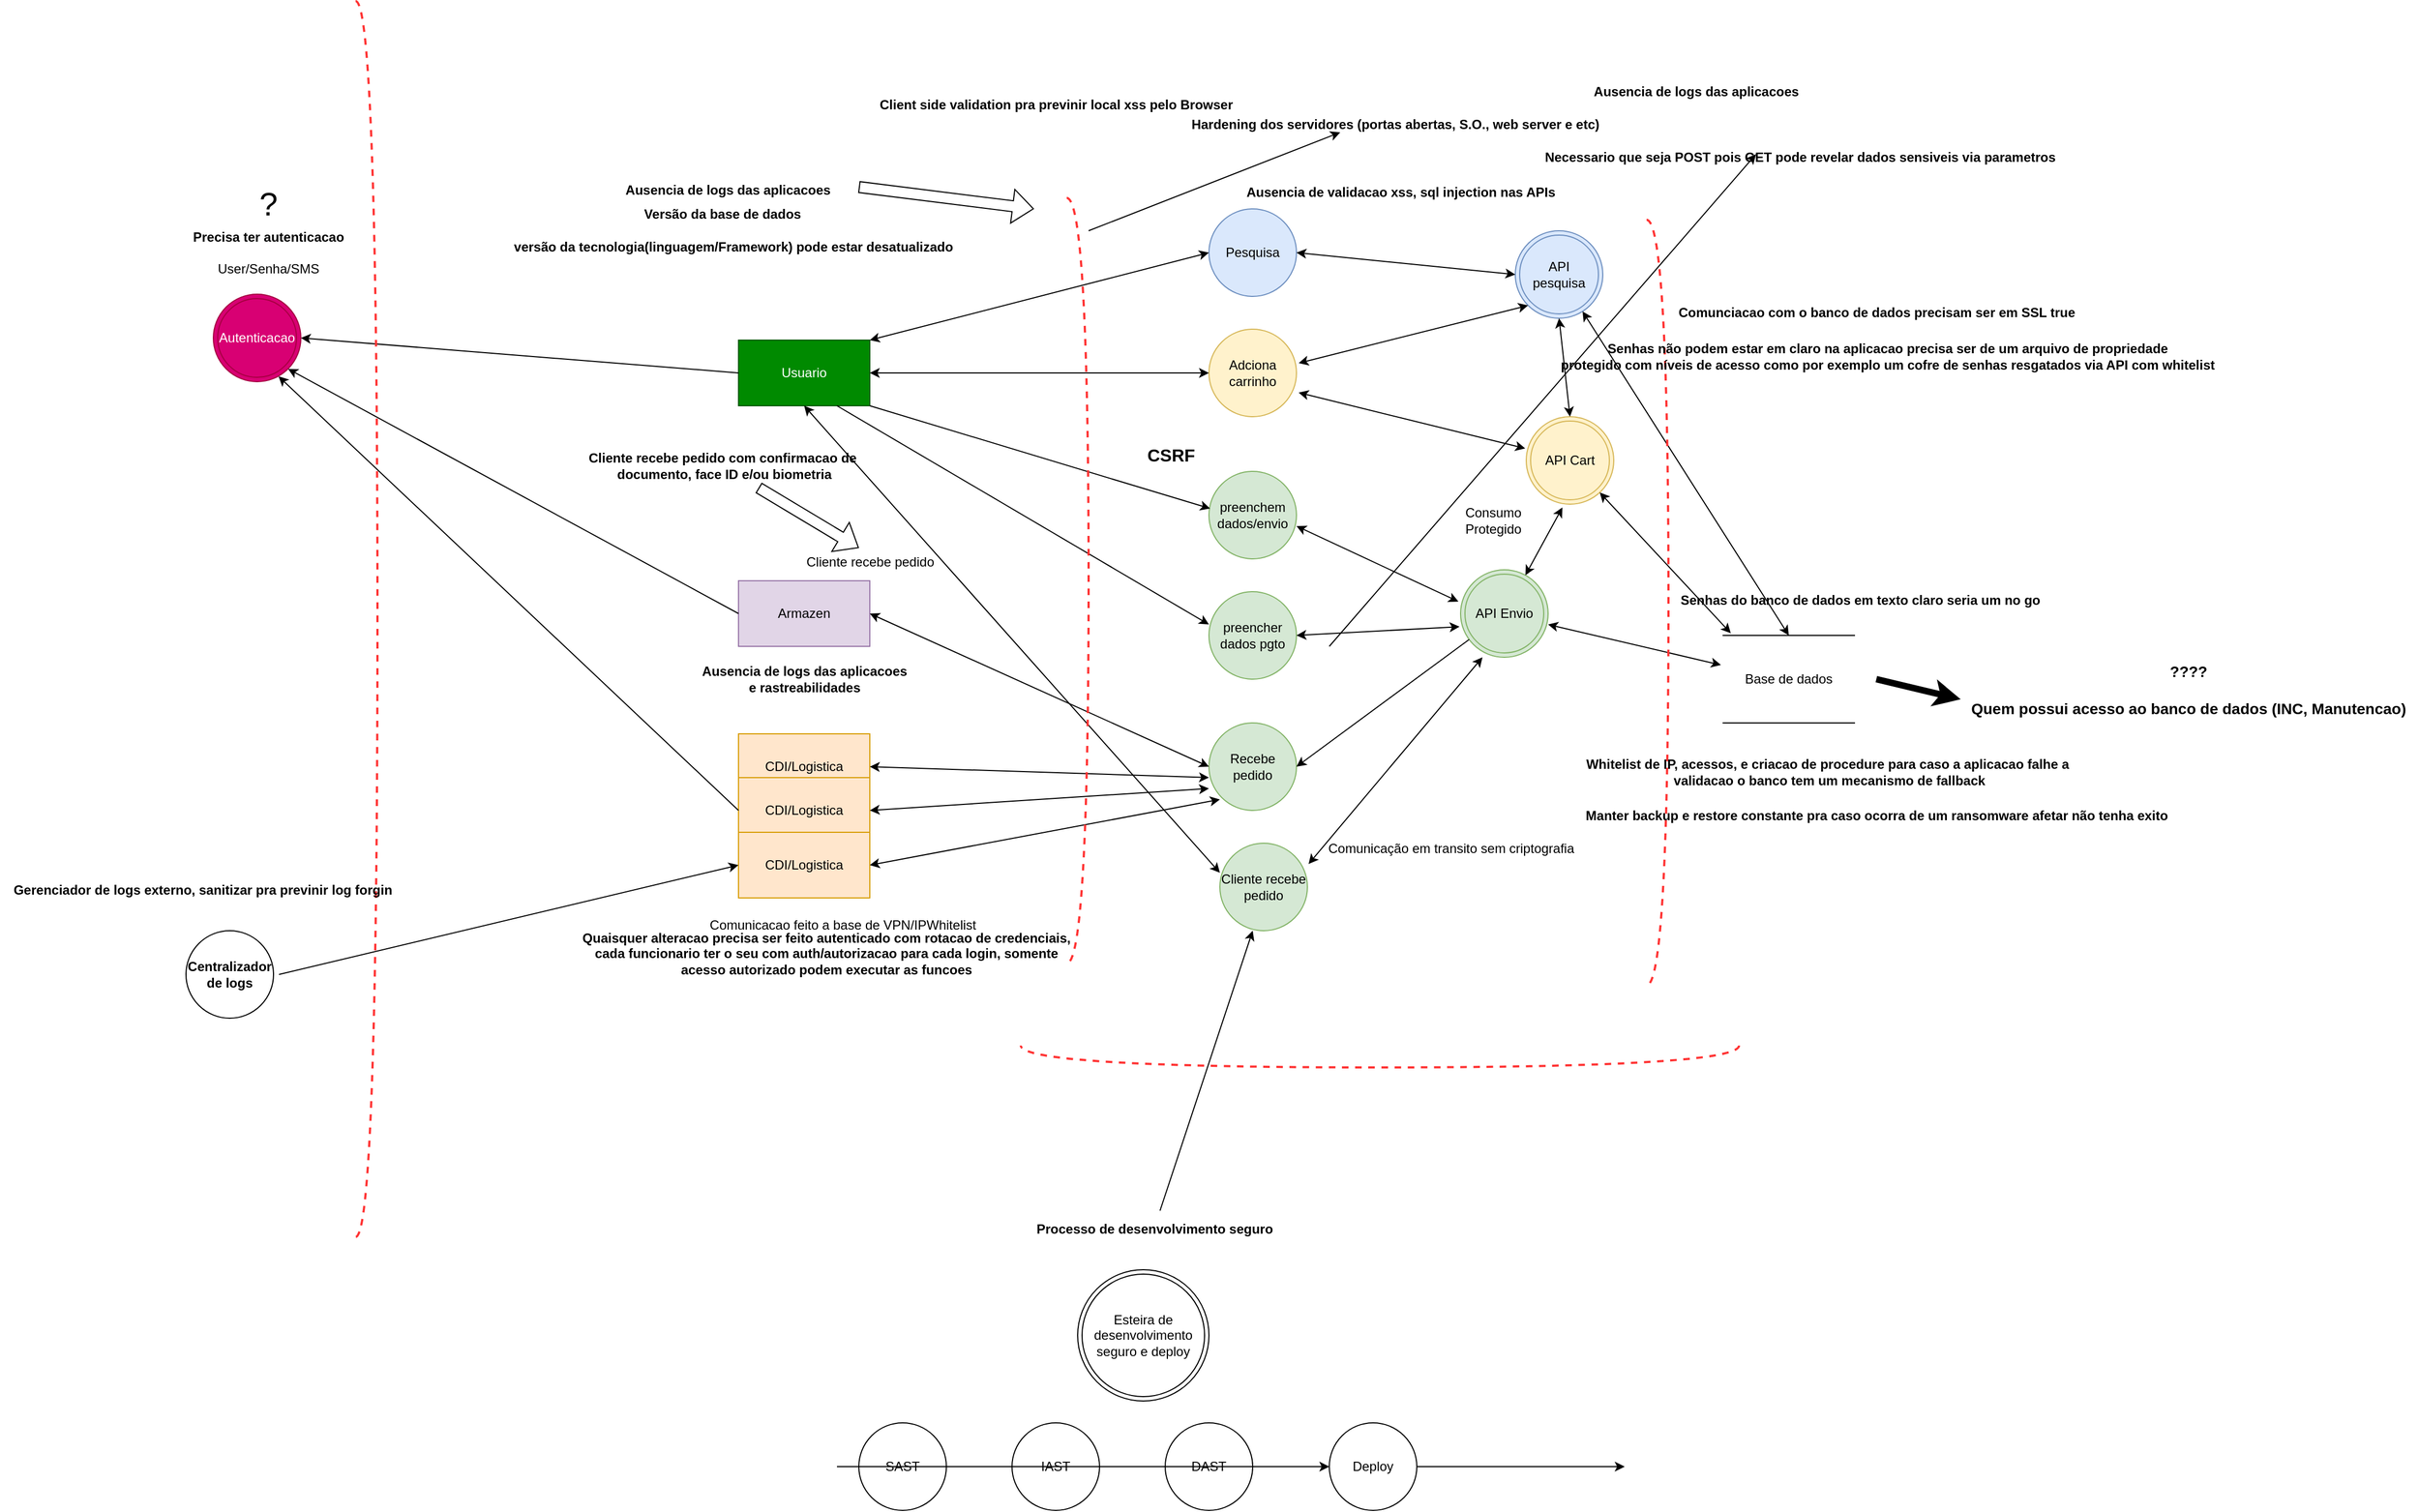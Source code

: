<mxfile version="23.1.1" type="device">
  <diagram name="Page-1" id="nmQ1KMtfZ3xa5qKo0cXA">
    <mxGraphModel dx="2758" dy="2384" grid="0" gridSize="10" guides="1" tooltips="1" connect="1" arrows="1" fold="1" page="1" pageScale="1" pageWidth="850" pageHeight="1100" math="0" shadow="0">
      <root>
        <mxCell id="0" />
        <mxCell id="1" parent="0" />
        <mxCell id="UQhN8Ryi71PqCZpBfAnT-66" value="API Cart" style="ellipse;shape=doubleEllipse;whiteSpace=wrap;html=1;aspect=fixed;fillColor=#fff2cc;strokeColor=#d6b656;" parent="1" vertex="1">
          <mxGeometry x="760" y="160" width="80" height="80" as="geometry" />
        </mxCell>
        <mxCell id="UQhN8Ryi71PqCZpBfAnT-68" value="Usuario" style="rounded=0;whiteSpace=wrap;html=1;fillColor=#008a00;fontColor=#ffffff;strokeColor=#005700;" parent="1" vertex="1">
          <mxGeometry x="40" y="90" width="120" height="60" as="geometry" />
        </mxCell>
        <mxCell id="UQhN8Ryi71PqCZpBfAnT-69" value="Adciona carrinho" style="ellipse;whiteSpace=wrap;html=1;aspect=fixed;fillColor=#fff2cc;strokeColor=#d6b656;" parent="1" vertex="1">
          <mxGeometry x="470" y="80" width="80" height="80" as="geometry" />
        </mxCell>
        <mxCell id="UQhN8Ryi71PqCZpBfAnT-70" value="Base de dados" style="shape=partialRectangle;whiteSpace=wrap;html=1;left=0;right=0;fillColor=none;" parent="1" vertex="1">
          <mxGeometry x="940" y="360" width="120" height="80" as="geometry" />
        </mxCell>
        <mxCell id="UQhN8Ryi71PqCZpBfAnT-71" value="" style="endArrow=classic;startArrow=classic;html=1;fontColor=#FF3333;rounded=0;entryX=0;entryY=0.5;entryDx=0;entryDy=0;" parent="1" target="UQhN8Ryi71PqCZpBfAnT-69" edge="1">
          <mxGeometry width="50" height="50" relative="1" as="geometry">
            <mxPoint x="160" y="120" as="sourcePoint" />
            <mxPoint x="210" y="70" as="targetPoint" />
          </mxGeometry>
        </mxCell>
        <mxCell id="UQhN8Ryi71PqCZpBfAnT-72" value="" style="endArrow=classic;startArrow=classic;html=1;fontColor=#FF3333;rounded=0;entryX=1.025;entryY=0.725;entryDx=0;entryDy=0;exitX=-0.012;exitY=0.363;exitDx=0;exitDy=0;exitPerimeter=0;entryPerimeter=0;" parent="1" source="UQhN8Ryi71PqCZpBfAnT-66" target="UQhN8Ryi71PqCZpBfAnT-69" edge="1">
          <mxGeometry width="50" height="50" relative="1" as="geometry">
            <mxPoint x="170" y="130" as="sourcePoint" />
            <mxPoint x="480" y="130" as="targetPoint" />
          </mxGeometry>
        </mxCell>
        <mxCell id="UQhN8Ryi71PqCZpBfAnT-73" value="Pesquisa" style="ellipse;whiteSpace=wrap;html=1;aspect=fixed;fillColor=#dae8fc;strokeColor=#6c8ebf;" parent="1" vertex="1">
          <mxGeometry x="470" y="-30" width="80" height="80" as="geometry" />
        </mxCell>
        <mxCell id="UQhN8Ryi71PqCZpBfAnT-74" value="" style="endArrow=classic;startArrow=classic;html=1;fontColor=#FF3333;rounded=0;entryX=0;entryY=0.5;entryDx=0;entryDy=0;exitX=1;exitY=0;exitDx=0;exitDy=0;" parent="1" source="UQhN8Ryi71PqCZpBfAnT-68" target="UQhN8Ryi71PqCZpBfAnT-73" edge="1">
          <mxGeometry width="50" height="50" relative="1" as="geometry">
            <mxPoint x="170" y="130" as="sourcePoint" />
            <mxPoint x="480" y="130" as="targetPoint" />
          </mxGeometry>
        </mxCell>
        <mxCell id="UQhN8Ryi71PqCZpBfAnT-75" value="API pesquisa" style="ellipse;shape=doubleEllipse;whiteSpace=wrap;html=1;aspect=fixed;fillColor=#dae8fc;strokeColor=#6c8ebf;" parent="1" vertex="1">
          <mxGeometry x="750" y="-10" width="80" height="80" as="geometry" />
        </mxCell>
        <mxCell id="UQhN8Ryi71PqCZpBfAnT-76" value="" style="endArrow=classic;startArrow=classic;html=1;fontColor=#FF3333;rounded=0;entryX=1;entryY=0.5;entryDx=0;entryDy=0;exitX=0;exitY=0.5;exitDx=0;exitDy=0;" parent="1" source="UQhN8Ryi71PqCZpBfAnT-75" target="UQhN8Ryi71PqCZpBfAnT-73" edge="1">
          <mxGeometry width="50" height="50" relative="1" as="geometry">
            <mxPoint x="360" y="240" as="sourcePoint" />
            <mxPoint x="410" y="190" as="targetPoint" />
          </mxGeometry>
        </mxCell>
        <mxCell id="UQhN8Ryi71PqCZpBfAnT-77" value="" style="endArrow=classic;startArrow=classic;html=1;fontColor=#FF3333;rounded=0;entryX=0.5;entryY=0;entryDx=0;entryDy=0;" parent="1" source="UQhN8Ryi71PqCZpBfAnT-75" target="UQhN8Ryi71PqCZpBfAnT-70" edge="1">
          <mxGeometry width="50" height="50" relative="1" as="geometry">
            <mxPoint x="760" y="40" as="sourcePoint" />
            <mxPoint x="560" y="20" as="targetPoint" />
          </mxGeometry>
        </mxCell>
        <mxCell id="UQhN8Ryi71PqCZpBfAnT-78" value="" style="endArrow=classic;startArrow=classic;html=1;fontColor=#FF3333;rounded=0;entryX=0.058;entryY=-0.025;entryDx=0;entryDy=0;entryPerimeter=0;" parent="1" source="UQhN8Ryi71PqCZpBfAnT-66" target="UQhN8Ryi71PqCZpBfAnT-70" edge="1">
          <mxGeometry width="50" height="50" relative="1" as="geometry">
            <mxPoint x="749" y="219" as="sourcePoint" />
            <mxPoint x="562" y="148" as="targetPoint" />
          </mxGeometry>
        </mxCell>
        <mxCell id="UQhN8Ryi71PqCZpBfAnT-79" value="preenchem dados/envio" style="ellipse;whiteSpace=wrap;html=1;aspect=fixed;fillColor=#d5e8d4;strokeColor=#82b366;" parent="1" vertex="1">
          <mxGeometry x="470" y="210" width="80" height="80" as="geometry" />
        </mxCell>
        <mxCell id="UQhN8Ryi71PqCZpBfAnT-80" value="API Envio" style="ellipse;shape=doubleEllipse;whiteSpace=wrap;html=1;aspect=fixed;fillColor=#d5e8d4;strokeColor=#82b366;" parent="1" vertex="1">
          <mxGeometry x="700" y="300" width="80" height="80" as="geometry" />
        </mxCell>
        <mxCell id="UQhN8Ryi71PqCZpBfAnT-81" value="" style="endArrow=classic;startArrow=classic;html=1;fontColor=#FF3333;rounded=0;entryX=1;entryY=0.625;entryDx=0;entryDy=0;exitX=-0.025;exitY=0.363;exitDx=0;exitDy=0;exitPerimeter=0;entryPerimeter=0;" parent="1" source="UQhN8Ryi71PqCZpBfAnT-80" target="UQhN8Ryi71PqCZpBfAnT-79" edge="1">
          <mxGeometry width="50" height="50" relative="1" as="geometry">
            <mxPoint x="749" y="219" as="sourcePoint" />
            <mxPoint x="562" y="148" as="targetPoint" />
          </mxGeometry>
        </mxCell>
        <mxCell id="UQhN8Ryi71PqCZpBfAnT-82" value="" style="endArrow=classic;startArrow=classic;html=1;fontColor=#FF3333;rounded=0;entryX=0.413;entryY=1.038;entryDx=0;entryDy=0;entryPerimeter=0;" parent="1" source="UQhN8Ryi71PqCZpBfAnT-80" target="UQhN8Ryi71PqCZpBfAnT-66" edge="1">
          <mxGeometry width="50" height="50" relative="1" as="geometry">
            <mxPoint x="708" y="339" as="sourcePoint" />
            <mxPoint x="560" y="260" as="targetPoint" />
          </mxGeometry>
        </mxCell>
        <mxCell id="UQhN8Ryi71PqCZpBfAnT-83" value="" style="endArrow=classic;startArrow=classic;html=1;fontColor=#FF3333;rounded=0;entryX=0;entryY=1;entryDx=0;entryDy=0;exitX=1.025;exitY=0.388;exitDx=0;exitDy=0;exitPerimeter=0;" parent="1" source="UQhN8Ryi71PqCZpBfAnT-69" target="UQhN8Ryi71PqCZpBfAnT-75" edge="1">
          <mxGeometry width="50" height="50" relative="1" as="geometry">
            <mxPoint x="769" y="315" as="sourcePoint" />
            <mxPoint x="803" y="253" as="targetPoint" />
          </mxGeometry>
        </mxCell>
        <mxCell id="UQhN8Ryi71PqCZpBfAnT-84" value="" style="endArrow=classic;html=1;fontColor=#FF3333;rounded=0;entryX=0.013;entryY=0.425;entryDx=0;entryDy=0;entryPerimeter=0;exitX=1;exitY=1;exitDx=0;exitDy=0;" parent="1" source="UQhN8Ryi71PqCZpBfAnT-68" target="UQhN8Ryi71PqCZpBfAnT-79" edge="1">
          <mxGeometry width="50" height="50" relative="1" as="geometry">
            <mxPoint x="230" y="200" as="sourcePoint" />
            <mxPoint x="280" y="150" as="targetPoint" />
          </mxGeometry>
        </mxCell>
        <mxCell id="UQhN8Ryi71PqCZpBfAnT-85" value="preencher dados pgto" style="ellipse;whiteSpace=wrap;html=1;aspect=fixed;fillColor=#d5e8d4;strokeColor=#82b366;" parent="1" vertex="1">
          <mxGeometry x="470" y="320" width="80" height="80" as="geometry" />
        </mxCell>
        <mxCell id="UQhN8Ryi71PqCZpBfAnT-86" value="" style="endArrow=classic;html=1;fontColor=#FF3333;rounded=0;exitX=0.75;exitY=1;exitDx=0;exitDy=0;" parent="1" source="UQhN8Ryi71PqCZpBfAnT-68" edge="1">
          <mxGeometry width="50" height="50" relative="1" as="geometry">
            <mxPoint x="170" y="160" as="sourcePoint" />
            <mxPoint x="470" y="350" as="targetPoint" />
          </mxGeometry>
        </mxCell>
        <mxCell id="UQhN8Ryi71PqCZpBfAnT-87" value="" style="endArrow=classic;startArrow=classic;html=1;fontColor=#FF3333;rounded=0;exitX=-0.012;exitY=0.65;exitDx=0;exitDy=0;exitPerimeter=0;entryX=1;entryY=0.5;entryDx=0;entryDy=0;" parent="1" source="UQhN8Ryi71PqCZpBfAnT-80" target="UQhN8Ryi71PqCZpBfAnT-85" edge="1">
          <mxGeometry width="50" height="50" relative="1" as="geometry">
            <mxPoint x="708" y="339" as="sourcePoint" />
            <mxPoint x="560" y="360" as="targetPoint" />
          </mxGeometry>
        </mxCell>
        <mxCell id="UQhN8Ryi71PqCZpBfAnT-88" value="Armazen" style="rounded=0;whiteSpace=wrap;html=1;fillColor=#e1d5e7;strokeColor=#9673a6;" parent="1" vertex="1">
          <mxGeometry x="40" y="310" width="120" height="60" as="geometry" />
        </mxCell>
        <mxCell id="UQhN8Ryi71PqCZpBfAnT-90" value="Recebe pedido" style="ellipse;whiteSpace=wrap;html=1;aspect=fixed;fillColor=#d5e8d4;strokeColor=#82b366;" parent="1" vertex="1">
          <mxGeometry x="470" y="440" width="80" height="80" as="geometry" />
        </mxCell>
        <mxCell id="UQhN8Ryi71PqCZpBfAnT-91" value="" style="endArrow=classic;html=1;fontColor=#FF3333;rounded=0;entryX=1;entryY=0.5;entryDx=0;entryDy=0;" parent="1" source="UQhN8Ryi71PqCZpBfAnT-80" target="UQhN8Ryi71PqCZpBfAnT-90" edge="1">
          <mxGeometry width="50" height="50" relative="1" as="geometry">
            <mxPoint x="720" y="460" as="sourcePoint" />
            <mxPoint x="770" y="410" as="targetPoint" />
          </mxGeometry>
        </mxCell>
        <mxCell id="UQhN8Ryi71PqCZpBfAnT-92" value="" style="endArrow=classic;startArrow=classic;html=1;fontColor=#FF3333;rounded=0;entryX=0;entryY=0.5;entryDx=0;entryDy=0;exitX=1;exitY=0.5;exitDx=0;exitDy=0;" parent="1" source="UQhN8Ryi71PqCZpBfAnT-88" target="UQhN8Ryi71PqCZpBfAnT-90" edge="1">
          <mxGeometry width="50" height="50" relative="1" as="geometry">
            <mxPoint x="160" y="490" as="sourcePoint" />
            <mxPoint x="210" y="440" as="targetPoint" />
          </mxGeometry>
        </mxCell>
        <mxCell id="UQhN8Ryi71PqCZpBfAnT-93" value="CDI/Logistica" style="rounded=0;whiteSpace=wrap;html=1;fillColor=#ffe6cc;strokeColor=#d79b00;" parent="1" vertex="1">
          <mxGeometry x="40" y="450" width="120" height="60" as="geometry" />
        </mxCell>
        <mxCell id="UQhN8Ryi71PqCZpBfAnT-94" value="" style="endArrow=classic;startArrow=classic;html=1;fontColor=#FF3333;rounded=0;exitX=1;exitY=0.5;exitDx=0;exitDy=0;" parent="1" source="UQhN8Ryi71PqCZpBfAnT-93" edge="1">
          <mxGeometry width="50" height="50" relative="1" as="geometry">
            <mxPoint x="170" y="350" as="sourcePoint" />
            <mxPoint x="470" y="490" as="targetPoint" />
          </mxGeometry>
        </mxCell>
        <mxCell id="UQhN8Ryi71PqCZpBfAnT-95" value="" style="endArrow=classic;startArrow=classic;html=1;fontColor=#FF3333;rounded=0;entryX=-0.017;entryY=0.338;entryDx=0;entryDy=0;entryPerimeter=0;" parent="1" target="UQhN8Ryi71PqCZpBfAnT-70" edge="1">
          <mxGeometry width="50" height="50" relative="1" as="geometry">
            <mxPoint x="780" y="350" as="sourcePoint" />
            <mxPoint x="930" y="390" as="targetPoint" />
          </mxGeometry>
        </mxCell>
        <mxCell id="UQhN8Ryi71PqCZpBfAnT-97" value="CDI/Logistica" style="rounded=0;whiteSpace=wrap;html=1;fillColor=#ffe6cc;strokeColor=#d79b00;" parent="1" vertex="1">
          <mxGeometry x="40" y="490" width="120" height="60" as="geometry" />
        </mxCell>
        <mxCell id="UQhN8Ryi71PqCZpBfAnT-98" value="CDI/Logistica" style="rounded=0;whiteSpace=wrap;html=1;fillColor=#ffe6cc;strokeColor=#d79b00;" parent="1" vertex="1">
          <mxGeometry x="40" y="540" width="120" height="60" as="geometry" />
        </mxCell>
        <mxCell id="UQhN8Ryi71PqCZpBfAnT-99" value="" style="endArrow=classic;startArrow=classic;html=1;fontColor=#FF3333;rounded=0;exitX=1;exitY=0.5;exitDx=0;exitDy=0;" parent="1" source="UQhN8Ryi71PqCZpBfAnT-97" edge="1">
          <mxGeometry width="50" height="50" relative="1" as="geometry">
            <mxPoint x="170" y="490" as="sourcePoint" />
            <mxPoint x="470" y="500" as="targetPoint" />
          </mxGeometry>
        </mxCell>
        <mxCell id="UQhN8Ryi71PqCZpBfAnT-100" value="" style="endArrow=classic;startArrow=classic;html=1;fontColor=#FF3333;rounded=0;exitX=1;exitY=0.5;exitDx=0;exitDy=0;" parent="1" source="UQhN8Ryi71PqCZpBfAnT-98" edge="1">
          <mxGeometry width="50" height="50" relative="1" as="geometry">
            <mxPoint x="170" y="530" as="sourcePoint" />
            <mxPoint x="480" y="510" as="targetPoint" />
          </mxGeometry>
        </mxCell>
        <mxCell id="UQhN8Ryi71PqCZpBfAnT-101" value="Cliente recebe pedido" style="ellipse;whiteSpace=wrap;html=1;aspect=fixed;fillColor=#d5e8d4;strokeColor=#82b366;" parent="1" vertex="1">
          <mxGeometry x="480" y="550" width="80" height="80" as="geometry" />
        </mxCell>
        <mxCell id="UQhN8Ryi71PqCZpBfAnT-102" value="" style="endArrow=classic;startArrow=classic;html=1;fontColor=#FF3333;rounded=0;exitX=0.5;exitY=1;exitDx=0;exitDy=0;entryX=0;entryY=0.338;entryDx=0;entryDy=0;entryPerimeter=0;" parent="1" source="UQhN8Ryi71PqCZpBfAnT-68" target="UQhN8Ryi71PqCZpBfAnT-101" edge="1">
          <mxGeometry width="50" height="50" relative="1" as="geometry">
            <mxPoint x="170" y="580" as="sourcePoint" />
            <mxPoint x="490" y="520" as="targetPoint" />
          </mxGeometry>
        </mxCell>
        <mxCell id="UQhN8Ryi71PqCZpBfAnT-103" value="" style="endArrow=classic;startArrow=classic;html=1;fontColor=#FF3333;rounded=0;exitX=0.25;exitY=1;exitDx=0;exitDy=0;exitPerimeter=0;entryX=1.013;entryY=0.238;entryDx=0;entryDy=0;entryPerimeter=0;" parent="1" source="UQhN8Ryi71PqCZpBfAnT-80" target="UQhN8Ryi71PqCZpBfAnT-101" edge="1">
          <mxGeometry width="50" height="50" relative="1" as="geometry">
            <mxPoint x="170" y="580" as="sourcePoint" />
            <mxPoint x="570" y="580" as="targetPoint" />
          </mxGeometry>
        </mxCell>
        <mxCell id="UQhN8Ryi71PqCZpBfAnT-107" value="" style="shape=requiredInterface;html=1;verticalLabelPosition=bottom;dashed=1;strokeColor=#FF3333;strokeWidth=2;fillColor=none;fontColor=#FF3333;align=center;verticalAlign=top;labelPosition=center;" parent="1" vertex="1">
          <mxGeometry x="340" y="-40" width="20" height="700" as="geometry" />
        </mxCell>
        <mxCell id="UQhN8Ryi71PqCZpBfAnT-108" value="" style="shape=requiredInterface;html=1;verticalLabelPosition=bottom;dashed=1;strokeColor=#FF3333;strokeWidth=2;fillColor=none;fontColor=#FF3333;align=center;verticalAlign=top;labelPosition=center;" parent="1" vertex="1">
          <mxGeometry x="870" y="-20" width="20" height="700" as="geometry" />
        </mxCell>
        <mxCell id="UQhN8Ryi71PqCZpBfAnT-109" value="&lt;b&gt;Ausencia de logs das aplicacoes&lt;/b&gt;" style="text;html=1;align=center;verticalAlign=middle;resizable=0;points=[];autosize=1;strokeColor=none;fillColor=none;" parent="1" vertex="1">
          <mxGeometry x="-75" y="-62" width="210" height="30" as="geometry" />
        </mxCell>
        <mxCell id="UQhN8Ryi71PqCZpBfAnT-111" value="" style="shape=flexArrow;endArrow=classic;html=1;rounded=0;" parent="1" edge="1">
          <mxGeometry width="50" height="50" relative="1" as="geometry">
            <mxPoint x="150" y="-50" as="sourcePoint" />
            <mxPoint x="310" y="-30" as="targetPoint" />
          </mxGeometry>
        </mxCell>
        <mxCell id="UQhN8Ryi71PqCZpBfAnT-112" value="&lt;b&gt;Ausencia de validacao xss, sql injection nas APIs&lt;/b&gt;" style="text;html=1;align=center;verticalAlign=middle;resizable=0;points=[];autosize=1;strokeColor=none;fillColor=none;" parent="1" vertex="1">
          <mxGeometry x="490" y="-60" width="310" height="30" as="geometry" />
        </mxCell>
        <mxCell id="UQhN8Ryi71PqCZpBfAnT-117" value="&lt;b&gt;Versão da base de dados&lt;/b&gt;" style="text;html=1;align=center;verticalAlign=middle;resizable=0;points=[];autosize=1;strokeColor=none;fillColor=none;" parent="1" vertex="1">
          <mxGeometry x="-60" y="-40" width="170" height="30" as="geometry" />
        </mxCell>
        <mxCell id="UQhN8Ryi71PqCZpBfAnT-119" value="&lt;b&gt;versão da tecnologia(linguagem/Framework) pode estar desatualizado&lt;/b&gt;" style="text;html=1;align=center;verticalAlign=middle;resizable=0;points=[];autosize=1;strokeColor=none;fillColor=none;" parent="1" vertex="1">
          <mxGeometry x="-175" y="-10" width="420" height="30" as="geometry" />
        </mxCell>
        <mxCell id="UQhN8Ryi71PqCZpBfAnT-120" value="&lt;b&gt;Ausencia de logs das aplicacoes&lt;br&gt;e rastreabilidades&lt;/b&gt;" style="text;html=1;align=center;verticalAlign=middle;resizable=0;points=[];autosize=1;strokeColor=none;fillColor=none;" parent="1" vertex="1">
          <mxGeometry x="-5" y="380" width="210" height="40" as="geometry" />
        </mxCell>
        <mxCell id="UQhN8Ryi71PqCZpBfAnT-121" value="&lt;b&gt;Whitelist de IP, acessos, e criacao de procedure para caso a aplicacao falhe a&lt;br&gt;&amp;nbsp;validacao o banco tem um mecanismo de fallback&lt;/b&gt;" style="text;html=1;align=center;verticalAlign=middle;resizable=0;points=[];autosize=1;strokeColor=none;fillColor=none;" parent="1" vertex="1">
          <mxGeometry x="805" y="465" width="460" height="40" as="geometry" />
        </mxCell>
        <mxCell id="UQhN8Ryi71PqCZpBfAnT-122" value="&lt;b&gt;Cliente recebe pedido com confirmacao de&lt;br&gt;&amp;nbsp;documento, face ID e/ou biometria&lt;/b&gt;" style="text;html=1;align=center;verticalAlign=middle;resizable=0;points=[];autosize=1;strokeColor=none;fillColor=none;" parent="1" vertex="1">
          <mxGeometry x="-110" y="185" width="270" height="40" as="geometry" />
        </mxCell>
        <mxCell id="UQhN8Ryi71PqCZpBfAnT-123" value="" style="shape=flexArrow;endArrow=classic;html=1;rounded=0;" parent="1" source="UQhN8Ryi71PqCZpBfAnT-122" edge="1">
          <mxGeometry width="50" height="50" relative="1" as="geometry">
            <mxPoint x="160" y="270" as="sourcePoint" />
            <mxPoint x="150" y="280" as="targetPoint" />
          </mxGeometry>
        </mxCell>
        <mxCell id="UQhN8Ryi71PqCZpBfAnT-124" value="Cliente recebe pedido" style="text;html=1;align=center;verticalAlign=middle;resizable=0;points=[];autosize=1;strokeColor=none;fillColor=none;" parent="1" vertex="1">
          <mxGeometry x="90" y="278" width="140" height="30" as="geometry" />
        </mxCell>
        <mxCell id="UQhN8Ryi71PqCZpBfAnT-125" value="&lt;b&gt;Client side validation pra previnir local xss pelo Browser&lt;/b&gt;" style="text;html=1;align=center;verticalAlign=middle;resizable=0;points=[];autosize=1;strokeColor=none;fillColor=none;" parent="1" vertex="1">
          <mxGeometry x="155" y="-140" width="350" height="30" as="geometry" />
        </mxCell>
        <mxCell id="A_9LR_cYkC_nffVV3YII-1" value="&lt;b&gt;Senhas do banco de dados em texto claro seria um no go&lt;br&gt;&lt;br&gt;&lt;/b&gt;" style="text;html=1;align=center;verticalAlign=middle;resizable=0;points=[];autosize=1;strokeColor=none;fillColor=none;" vertex="1" parent="1">
          <mxGeometry x="890" y="315" width="350" height="40" as="geometry" />
        </mxCell>
        <mxCell id="A_9LR_cYkC_nffVV3YII-2" value="Comunicação em transito sem criptografia" style="text;html=1;align=center;verticalAlign=middle;resizable=0;points=[];autosize=1;strokeColor=none;fillColor=none;" vertex="1" parent="1">
          <mxGeometry x="569" y="542" width="243" height="26" as="geometry" />
        </mxCell>
        <mxCell id="A_9LR_cYkC_nffVV3YII-3" value="&lt;b&gt;Comunciacao com o banco de dados precisam ser em SSL true&lt;/b&gt;" style="text;html=1;align=center;verticalAlign=middle;resizable=0;points=[];autosize=1;strokeColor=none;fillColor=none;" vertex="1" parent="1">
          <mxGeometry x="885" y="50" width="390" height="30" as="geometry" />
        </mxCell>
        <mxCell id="A_9LR_cYkC_nffVV3YII-4" value="&lt;b&gt;Senhas não podem estar em claro na aplicacao precisa ser de um arquivo de propriedade&lt;br&gt;protegido com níveis de acesso como por exemplo um cofre de senhas resgatados via API com whitelist&lt;/b&gt;" style="text;html=1;align=center;verticalAlign=middle;resizable=0;points=[];autosize=1;strokeColor=none;fillColor=none;" vertex="1" parent="1">
          <mxGeometry x="780" y="85" width="620" height="40" as="geometry" />
        </mxCell>
        <mxCell id="A_9LR_cYkC_nffVV3YII-5" value="Consumo Protegido" style="text;html=1;strokeColor=none;fillColor=none;align=center;verticalAlign=middle;whiteSpace=wrap;rounded=0;" vertex="1" parent="1">
          <mxGeometry x="700" y="240" width="60" height="30" as="geometry" />
        </mxCell>
        <mxCell id="A_9LR_cYkC_nffVV3YII-6" value="" style="endArrow=classic;startArrow=classic;html=1;fontColor=#FF3333;rounded=0;exitX=0.5;exitY=1;exitDx=0;exitDy=0;" edge="1" parent="1" source="UQhN8Ryi71PqCZpBfAnT-75">
          <mxGeometry width="50" height="50" relative="1" as="geometry">
            <mxPoint x="769" y="315" as="sourcePoint" />
            <mxPoint x="800" y="160" as="targetPoint" />
          </mxGeometry>
        </mxCell>
        <mxCell id="A_9LR_cYkC_nffVV3YII-8" value="Comunicacao feito a base de VPN/IPWhitelist" style="text;html=1;align=center;verticalAlign=middle;resizable=0;points=[];autosize=1;strokeColor=none;fillColor=none;" vertex="1" parent="1">
          <mxGeometry y="610" width="270" height="30" as="geometry" />
        </mxCell>
        <mxCell id="A_9LR_cYkC_nffVV3YII-9" value="&lt;b&gt;Quaisquer alteracao precisa ser feito autenticado com rotacao de credenciais, &lt;br&gt;cada funcionario ter o seu com auth/autorizacao para cada login, somente &lt;br&gt;acesso autorizado podem executar as funcoes&lt;br&gt;&lt;/b&gt;" style="text;html=1;align=center;verticalAlign=middle;resizable=0;points=[];autosize=1;strokeColor=none;fillColor=none;" vertex="1" parent="1">
          <mxGeometry x="-112" y="623" width="464" height="55" as="geometry" />
        </mxCell>
        <mxCell id="A_9LR_cYkC_nffVV3YII-11" value="" style="endArrow=classic;html=1;fontColor=#FF3333;rounded=0;strokeWidth=6;entryX=0.005;entryY=0.64;entryDx=0;entryDy=0;entryPerimeter=0;" edge="1" parent="1" target="A_9LR_cYkC_nffVV3YII-12">
          <mxGeometry width="50" height="50" relative="1" as="geometry">
            <mxPoint x="1080" y="400" as="sourcePoint" />
            <mxPoint x="1300" y="390" as="targetPoint" />
          </mxGeometry>
        </mxCell>
        <mxCell id="A_9LR_cYkC_nffVV3YII-12" value="&lt;b style=&quot;font-size: 14px;&quot;&gt;????&lt;br&gt;&lt;br&gt;Quem possui acesso ao banco de dados (INC, Manutencao)&lt;/b&gt;" style="text;html=1;align=center;verticalAlign=middle;resizable=0;points=[];autosize=1;strokeColor=none;fillColor=none;" vertex="1" parent="1">
          <mxGeometry x="1155" y="380" width="420" height="60" as="geometry" />
        </mxCell>
        <mxCell id="A_9LR_cYkC_nffVV3YII-13" value="&lt;b&gt;Manter backup e restore constante pra caso ocorra de um ransomware afetar não tenha exito&lt;/b&gt;" style="text;html=1;align=center;verticalAlign=middle;resizable=0;points=[];autosize=1;strokeColor=none;fillColor=none;" vertex="1" parent="1">
          <mxGeometry x="800" y="510" width="560" height="30" as="geometry" />
        </mxCell>
        <mxCell id="A_9LR_cYkC_nffVV3YII-14" value="" style="endArrow=classic;html=1;fontColor=#FF3333;rounded=0;" edge="1" parent="1">
          <mxGeometry width="50" height="50" relative="1" as="geometry">
            <mxPoint x="360" y="-10" as="sourcePoint" />
            <mxPoint x="590" y="-100" as="targetPoint" />
          </mxGeometry>
        </mxCell>
        <mxCell id="A_9LR_cYkC_nffVV3YII-15" value="&lt;b&gt;Hardening dos servidores (portas abertas, S.O., web server e etc)&lt;/b&gt;" style="text;html=1;align=center;verticalAlign=middle;resizable=0;points=[];autosize=1;strokeColor=none;fillColor=none;" vertex="1" parent="1">
          <mxGeometry x="440" y="-122" width="400" height="30" as="geometry" />
        </mxCell>
        <mxCell id="A_9LR_cYkC_nffVV3YII-16" value="&lt;b&gt;Ausencia de logs das aplicacoes&lt;/b&gt;" style="text;html=1;align=center;verticalAlign=middle;resizable=0;points=[];autosize=1;strokeColor=none;fillColor=none;" vertex="1" parent="1">
          <mxGeometry x="810" y="-152" width="210" height="30" as="geometry" />
        </mxCell>
        <mxCell id="A_9LR_cYkC_nffVV3YII-17" value="" style="endArrow=classic;html=1;fontColor=#FF3333;rounded=0;" edge="1" parent="1">
          <mxGeometry width="50" height="50" relative="1" as="geometry">
            <mxPoint x="580" y="370" as="sourcePoint" />
            <mxPoint x="970" y="-80" as="targetPoint" />
          </mxGeometry>
        </mxCell>
        <mxCell id="A_9LR_cYkC_nffVV3YII-18" value="&lt;b&gt;Necessario que seja POST pois GET pode revelar dados sensiveis via parametros&lt;/b&gt;" style="text;html=1;align=center;verticalAlign=middle;resizable=0;points=[];autosize=1;strokeColor=none;fillColor=none;" vertex="1" parent="1">
          <mxGeometry x="765" y="-92" width="490" height="30" as="geometry" />
        </mxCell>
        <mxCell id="A_9LR_cYkC_nffVV3YII-20" value="&lt;b&gt;&lt;font style=&quot;font-size: 16px;&quot;&gt;CSRF&lt;/font&gt;&lt;/b&gt;" style="text;html=1;align=center;verticalAlign=middle;resizable=0;points=[];autosize=1;strokeColor=none;fillColor=none;" vertex="1" parent="1">
          <mxGeometry x="400" y="180" width="70" height="30" as="geometry" />
        </mxCell>
        <mxCell id="A_9LR_cYkC_nffVV3YII-21" value="" style="endArrow=classic;html=1;fontColor=#FF3333;rounded=0;exitX=0;exitY=0.5;exitDx=0;exitDy=0;entryX=1;entryY=0.5;entryDx=0;entryDy=0;" edge="1" parent="1" source="UQhN8Ryi71PqCZpBfAnT-68" target="A_9LR_cYkC_nffVV3YII-25">
          <mxGeometry width="50" height="50" relative="1" as="geometry">
            <mxPoint x="-30" y="130" as="sourcePoint" />
            <mxPoint x="-210" y="90" as="targetPoint" />
          </mxGeometry>
        </mxCell>
        <mxCell id="A_9LR_cYkC_nffVV3YII-23" value="" style="shape=requiredInterface;html=1;verticalLabelPosition=bottom;dashed=1;strokeColor=#FF3333;strokeWidth=2;fillColor=none;fontColor=#FF3333;align=center;verticalAlign=top;labelPosition=center;" vertex="1" parent="1">
          <mxGeometry x="-310" y="-220" width="20" height="1130" as="geometry" />
        </mxCell>
        <mxCell id="A_9LR_cYkC_nffVV3YII-24" value="&lt;b&gt;Precisa ter autenticacao&lt;/b&gt;&lt;br&gt;&lt;br&gt;User/Senha/SMS" style="text;html=1;align=center;verticalAlign=middle;resizable=0;points=[];autosize=1;strokeColor=none;fillColor=none;" vertex="1" parent="1">
          <mxGeometry x="-470" y="-20" width="160" height="60" as="geometry" />
        </mxCell>
        <mxCell id="A_9LR_cYkC_nffVV3YII-25" value="Autenticacao" style="ellipse;shape=doubleEllipse;whiteSpace=wrap;html=1;aspect=fixed;fillColor=#d80073;fontColor=#ffffff;strokeColor=#A50040;" vertex="1" parent="1">
          <mxGeometry x="-440" y="48" width="80" height="80" as="geometry" />
        </mxCell>
        <mxCell id="A_9LR_cYkC_nffVV3YII-27" value="" style="endArrow=classic;html=1;fontColor=#FF3333;rounded=0;exitX=0;exitY=0.5;exitDx=0;exitDy=0;entryX=0.745;entryY=0.939;entryDx=0;entryDy=0;entryPerimeter=0;" edge="1" parent="1" source="UQhN8Ryi71PqCZpBfAnT-97" target="A_9LR_cYkC_nffVV3YII-25">
          <mxGeometry width="50" height="50" relative="1" as="geometry">
            <mxPoint x="-90" y="490" as="sourcePoint" />
            <mxPoint x="-380" y="130" as="targetPoint" />
          </mxGeometry>
        </mxCell>
        <mxCell id="A_9LR_cYkC_nffVV3YII-28" value="" style="endArrow=classic;html=1;fontColor=#FF3333;rounded=0;exitX=0;exitY=0.5;exitDx=0;exitDy=0;entryX=1;entryY=1;entryDx=0;entryDy=0;" edge="1" parent="1" source="UQhN8Ryi71PqCZpBfAnT-88" target="A_9LR_cYkC_nffVV3YII-25">
          <mxGeometry width="50" height="50" relative="1" as="geometry">
            <mxPoint x="50" y="530" as="sourcePoint" />
            <mxPoint x="-330" y="130" as="targetPoint" />
          </mxGeometry>
        </mxCell>
        <mxCell id="A_9LR_cYkC_nffVV3YII-29" value="&lt;font style=&quot;font-size: 30px;&quot;&gt;?&lt;/font&gt;" style="text;html=1;align=center;verticalAlign=middle;resizable=0;points=[];autosize=1;strokeColor=none;fillColor=none;" vertex="1" parent="1">
          <mxGeometry x="-410" y="-60" width="40" height="50" as="geometry" />
        </mxCell>
        <mxCell id="A_9LR_cYkC_nffVV3YII-30" value="" style="shape=requiredInterface;html=1;verticalLabelPosition=bottom;dashed=1;strokeColor=#FF3333;strokeWidth=2;fillColor=none;fontColor=#FF3333;align=center;verticalAlign=top;labelPosition=center;rotation=90;" vertex="1" parent="1">
          <mxGeometry x="616.25" y="416.75" width="20" height="656.5" as="geometry" />
        </mxCell>
        <mxCell id="A_9LR_cYkC_nffVV3YII-31" value="" style="endArrow=classic;html=1;fontColor=#FF3333;rounded=0;exitX=0.522;exitY=-0.067;exitDx=0;exitDy=0;exitPerimeter=0;" edge="1" parent="1" source="A_9LR_cYkC_nffVV3YII-32">
          <mxGeometry width="50" height="50" relative="1" as="geometry">
            <mxPoint x="470" y="860" as="sourcePoint" />
            <mxPoint x="510" y="630" as="targetPoint" />
          </mxGeometry>
        </mxCell>
        <mxCell id="A_9LR_cYkC_nffVV3YII-32" value="&lt;b&gt;Processo de desenvolvimento seguro&lt;/b&gt;" style="text;html=1;align=center;verticalAlign=middle;resizable=0;points=[];autosize=1;strokeColor=none;fillColor=none;" vertex="1" parent="1">
          <mxGeometry x="300" y="888" width="240" height="30" as="geometry" />
        </mxCell>
        <mxCell id="A_9LR_cYkC_nffVV3YII-33" value="Esteira de desenvolvimento seguro e deploy" style="ellipse;shape=doubleEllipse;whiteSpace=wrap;html=1;aspect=fixed;" vertex="1" parent="1">
          <mxGeometry x="350" y="940" width="120" height="120" as="geometry" />
        </mxCell>
        <mxCell id="A_9LR_cYkC_nffVV3YII-34" value="" style="endArrow=classic;html=1;fontColor=#FF3333;rounded=0;" edge="1" parent="1" source="A_9LR_cYkC_nffVV3YII-38">
          <mxGeometry width="50" height="50" relative="1" as="geometry">
            <mxPoint x="130" y="1120" as="sourcePoint" />
            <mxPoint x="850" y="1120" as="targetPoint" />
          </mxGeometry>
        </mxCell>
        <mxCell id="A_9LR_cYkC_nffVV3YII-35" value="SAST" style="ellipse;whiteSpace=wrap;html=1;aspect=fixed;" vertex="1" parent="1">
          <mxGeometry x="150" y="1080" width="80" height="80" as="geometry" />
        </mxCell>
        <mxCell id="A_9LR_cYkC_nffVV3YII-36" value="IAST" style="ellipse;whiteSpace=wrap;html=1;aspect=fixed;" vertex="1" parent="1">
          <mxGeometry x="290" y="1080" width="80" height="80" as="geometry" />
        </mxCell>
        <mxCell id="A_9LR_cYkC_nffVV3YII-37" value="DAST" style="ellipse;whiteSpace=wrap;html=1;aspect=fixed;" vertex="1" parent="1">
          <mxGeometry x="430" y="1080" width="80" height="80" as="geometry" />
        </mxCell>
        <mxCell id="A_9LR_cYkC_nffVV3YII-39" value="" style="endArrow=classic;html=1;fontColor=#FF3333;rounded=0;" edge="1" parent="1" target="A_9LR_cYkC_nffVV3YII-38">
          <mxGeometry width="50" height="50" relative="1" as="geometry">
            <mxPoint x="130" y="1120" as="sourcePoint" />
            <mxPoint x="850" y="1120" as="targetPoint" />
          </mxGeometry>
        </mxCell>
        <mxCell id="A_9LR_cYkC_nffVV3YII-38" value="Deploy" style="ellipse;whiteSpace=wrap;html=1;aspect=fixed;" vertex="1" parent="1">
          <mxGeometry x="580" y="1080" width="80" height="80" as="geometry" />
        </mxCell>
        <mxCell id="A_9LR_cYkC_nffVV3YII-40" value="&lt;b&gt;Centralizador de logs&lt;br&gt;&lt;/b&gt;" style="ellipse;whiteSpace=wrap;html=1;aspect=fixed;" vertex="1" parent="1">
          <mxGeometry x="-465" y="630" width="80" height="80" as="geometry" />
        </mxCell>
        <mxCell id="A_9LR_cYkC_nffVV3YII-41" value="" style="endArrow=classic;html=1;fontColor=#FF3333;rounded=0;entryX=0;entryY=0.5;entryDx=0;entryDy=0;" edge="1" parent="1" target="UQhN8Ryi71PqCZpBfAnT-98">
          <mxGeometry width="50" height="50" relative="1" as="geometry">
            <mxPoint x="-380" y="670" as="sourcePoint" />
            <mxPoint x="-330" y="620" as="targetPoint" />
          </mxGeometry>
        </mxCell>
        <mxCell id="A_9LR_cYkC_nffVV3YII-44" value="&lt;b&gt;Gerenciador de logs externo, sanitizar pra previnir log forgin&lt;/b&gt;" style="text;html=1;align=center;verticalAlign=middle;resizable=0;points=[];autosize=1;strokeColor=none;fillColor=none;" vertex="1" parent="1">
          <mxGeometry x="-635" y="578" width="370" height="30" as="geometry" />
        </mxCell>
      </root>
    </mxGraphModel>
  </diagram>
</mxfile>
